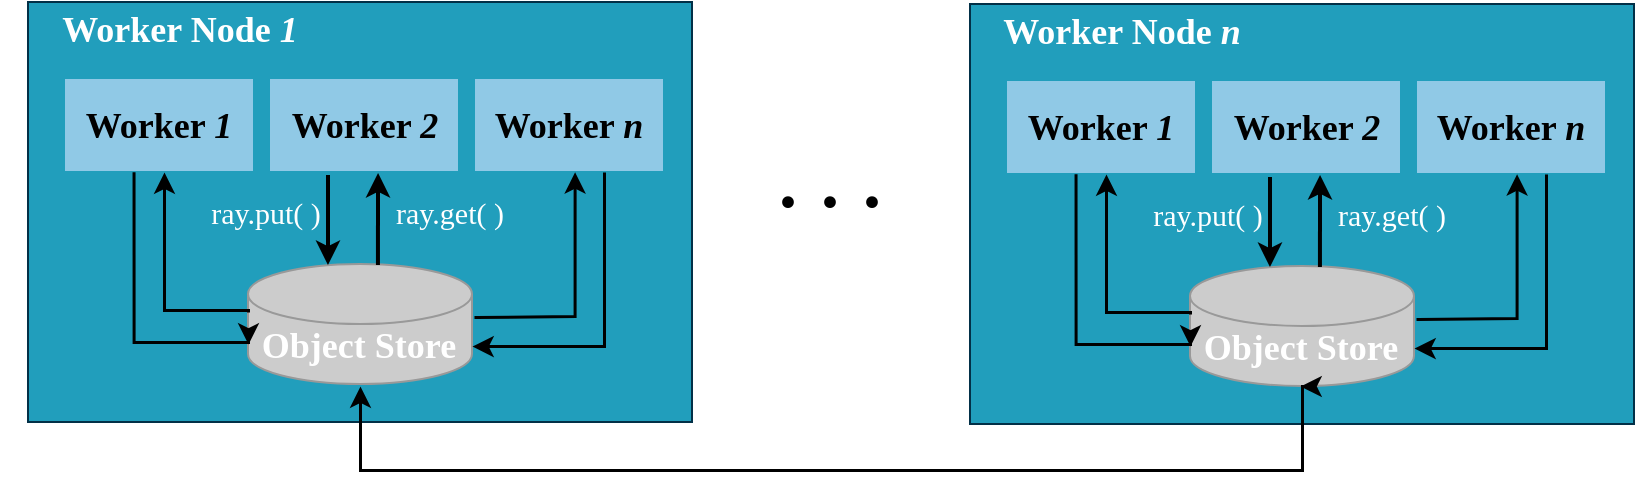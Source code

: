 <mxfile version="22.1.11" type="device">
  <diagram name="第 1 页" id="8zouSgYXD5k99NbAxjx4">
    <mxGraphModel dx="1060" dy="686" grid="0" gridSize="10" guides="1" tooltips="1" connect="1" arrows="1" fold="1" page="1" pageScale="1" pageWidth="1169" pageHeight="1654" math="0" shadow="0">
      <root>
        <mxCell id="0" />
        <mxCell id="1" parent="0" />
        <mxCell id="el8Odf3a0tu2JMzaAIEp-1" value="" style="rounded=0;whiteSpace=wrap;html=1;strokeColor=#023047;fillColor=#219EBC;" vertex="1" parent="1">
          <mxGeometry x="97" y="170" width="332" height="210" as="geometry" />
        </mxCell>
        <mxCell id="el8Odf3a0tu2JMzaAIEp-3" value="&lt;font style=&quot;font-size: 18px;&quot; face=&quot;Times New Roman&quot;&gt;&lt;b&gt;Worker &lt;i&gt;1&lt;/i&gt;&lt;/b&gt;&lt;/font&gt;" style="rounded=0;whiteSpace=wrap;html=1;fillColor=#90C9E6;strokeColor=#219EBC;" vertex="1" parent="1">
          <mxGeometry x="115" y="208" width="95" height="47" as="geometry" />
        </mxCell>
        <mxCell id="el8Odf3a0tu2JMzaAIEp-6" value="&lt;b style=&quot;border-color: var(--border-color); font-family: &amp;quot;Times New Roman&amp;quot;; font-size: 18px;&quot;&gt;Worker &lt;i&gt;2&lt;/i&gt;&lt;/b&gt;" style="rounded=0;whiteSpace=wrap;html=1;fillColor=#90C9E6;strokeColor=#219EBC;" vertex="1" parent="1">
          <mxGeometry x="217.5" y="208" width="95" height="47" as="geometry" />
        </mxCell>
        <mxCell id="el8Odf3a0tu2JMzaAIEp-7" value="&lt;b style=&quot;border-color: var(--border-color); font-family: &amp;quot;Times New Roman&amp;quot;; font-size: 18px;&quot;&gt;Worker &lt;i&gt;n&lt;/i&gt;&lt;/b&gt;" style="rounded=0;whiteSpace=wrap;html=1;fillColor=#90C9E6;strokeColor=#219EBC;" vertex="1" parent="1">
          <mxGeometry x="320" y="208" width="95" height="47" as="geometry" />
        </mxCell>
        <mxCell id="el8Odf3a0tu2JMzaAIEp-8" value="&lt;font color=&quot;#ffffff&quot; style=&quot;font-size: 18px;&quot; face=&quot;Times New Roman&quot;&gt;&lt;b&gt;Worker Node &lt;i&gt;1&lt;/i&gt;&lt;/b&gt;&lt;/font&gt;" style="text;html=1;strokeColor=none;fillColor=none;align=center;verticalAlign=middle;whiteSpace=wrap;rounded=0;" vertex="1" parent="1">
          <mxGeometry x="83" y="169" width="180" height="30" as="geometry" />
        </mxCell>
        <mxCell id="el8Odf3a0tu2JMzaAIEp-9" value="" style="shape=cylinder3;whiteSpace=wrap;html=1;boundedLbl=1;backgroundOutline=1;size=15;fillColor=#CCCCCC;strokeColor=#999999;" vertex="1" parent="1">
          <mxGeometry x="207" y="301" width="112" height="60" as="geometry" />
        </mxCell>
        <mxCell id="el8Odf3a0tu2JMzaAIEp-10" value="&lt;font color=&quot;#ffffff&quot; style=&quot;font-size: 18px;&quot; face=&quot;Times New Roman&quot;&gt;&lt;b&gt;Object Store&lt;/b&gt;&lt;/font&gt;" style="text;html=1;strokeColor=none;fillColor=none;align=center;verticalAlign=middle;whiteSpace=wrap;rounded=0;" vertex="1" parent="1">
          <mxGeometry x="207" y="327" width="111" height="30" as="geometry" />
        </mxCell>
        <mxCell id="el8Odf3a0tu2JMzaAIEp-11" value="" style="endArrow=classic;html=1;rounded=0;entryX=0.357;entryY=0.025;entryDx=0;entryDy=0;entryPerimeter=0;strokeWidth=2;" edge="1" parent="1">
          <mxGeometry width="50" height="50" relative="1" as="geometry">
            <mxPoint x="247" y="256.5" as="sourcePoint" />
            <mxPoint x="246.984" y="301.5" as="targetPoint" />
          </mxGeometry>
        </mxCell>
        <mxCell id="el8Odf3a0tu2JMzaAIEp-15" value="" style="endArrow=classic;html=1;rounded=0;strokeWidth=2;entryX=0.574;entryY=0.989;entryDx=0;entryDy=0;entryPerimeter=0;exitX=0.58;exitY=-0.008;exitDx=0;exitDy=0;exitPerimeter=0;" edge="1" parent="1">
          <mxGeometry width="50" height="50" relative="1" as="geometry">
            <mxPoint x="271.96" y="301.52" as="sourcePoint" />
            <mxPoint x="272.03" y="255.483" as="targetPoint" />
          </mxGeometry>
        </mxCell>
        <mxCell id="el8Odf3a0tu2JMzaAIEp-18" value="&lt;font color=&quot;#ffffff&quot; style=&quot;font-size: 15px;&quot; face=&quot;Times New Roman&quot;&gt;ray.put( )&lt;/font&gt;" style="text;html=1;strokeColor=none;fillColor=none;align=center;verticalAlign=middle;whiteSpace=wrap;rounded=0;" vertex="1" parent="1">
          <mxGeometry x="186" y="257" width="60" height="36" as="geometry" />
        </mxCell>
        <mxCell id="el8Odf3a0tu2JMzaAIEp-19" value="&lt;font color=&quot;#ffffff&quot; style=&quot;font-size: 15px;&quot; face=&quot;Times New Roman&quot;&gt;ray.get( )&lt;/font&gt;" style="text;html=1;strokeColor=none;fillColor=none;align=center;verticalAlign=middle;whiteSpace=wrap;rounded=0;" vertex="1" parent="1">
          <mxGeometry x="278" y="257" width="60" height="36" as="geometry" />
        </mxCell>
        <mxCell id="el8Odf3a0tu2JMzaAIEp-21" value="" style="endArrow=classic;html=1;rounded=0;edgeStyle=orthogonalEdgeStyle;entryX=0.519;entryY=0.977;entryDx=0;entryDy=0;entryPerimeter=0;strokeWidth=1.5;" edge="1" parent="1">
          <mxGeometry width="50" height="50" relative="1" as="geometry">
            <mxPoint x="320" y="327.51" as="sourcePoint" />
            <mxPoint x="370.305" y="254.919" as="targetPoint" />
            <Array as="points">
              <mxPoint x="321" y="328" />
              <mxPoint x="370" y="327" />
            </Array>
          </mxGeometry>
        </mxCell>
        <mxCell id="el8Odf3a0tu2JMzaAIEp-26" value="" style="endArrow=classic;html=1;rounded=0;edgeStyle=orthogonalEdgeStyle;strokeWidth=1.5;" edge="1" parent="1">
          <mxGeometry width="50" height="50" relative="1" as="geometry">
            <mxPoint x="385" y="255" as="sourcePoint" />
            <mxPoint x="319" y="342.027" as="targetPoint" />
            <Array as="points">
              <mxPoint x="385" y="255" />
              <mxPoint x="385" y="342" />
            </Array>
          </mxGeometry>
        </mxCell>
        <mxCell id="el8Odf3a0tu2JMzaAIEp-30" value="" style="endArrow=classic;html=1;rounded=0;edgeStyle=orthogonalEdgeStyle;exitX=0;exitY=0;exitDx=0;exitDy=0;strokeWidth=1.5;" edge="1" parent="1">
          <mxGeometry width="50" height="50" relative="1" as="geometry">
            <mxPoint x="207" y="325" as="sourcePoint" />
            <mxPoint x="165" y="255" as="targetPoint" />
            <Array as="points">
              <mxPoint x="165" y="324" />
            </Array>
          </mxGeometry>
        </mxCell>
        <mxCell id="el8Odf3a0tu2JMzaAIEp-31" value="" style="endArrow=classic;html=1;rounded=0;edgeStyle=orthogonalEdgeStyle;exitX=0.366;exitY=0.997;exitDx=0;exitDy=0;exitPerimeter=0;strokeWidth=1.5;" edge="1" parent="1" source="el8Odf3a0tu2JMzaAIEp-3">
          <mxGeometry width="50" height="50" relative="1" as="geometry">
            <mxPoint x="157" y="391" as="sourcePoint" />
            <mxPoint x="207" y="341" as="targetPoint" />
            <Array as="points">
              <mxPoint x="150" y="340" />
              <mxPoint x="207" y="340" />
            </Array>
          </mxGeometry>
        </mxCell>
        <mxCell id="el8Odf3a0tu2JMzaAIEp-33" value="&lt;font style=&quot;font-size: 36px;&quot; face=&quot;Times New Roman&quot;&gt;&lt;b style=&quot;&quot;&gt;· · ·&lt;/b&gt;&lt;/font&gt;" style="text;html=1;strokeColor=none;fillColor=none;align=center;verticalAlign=middle;whiteSpace=wrap;rounded=0;" vertex="1" parent="1">
          <mxGeometry x="468" y="255" width="60" height="30" as="geometry" />
        </mxCell>
        <mxCell id="el8Odf3a0tu2JMzaAIEp-34" value="" style="rounded=0;whiteSpace=wrap;html=1;strokeColor=#023047;fillColor=#219EBC;" vertex="1" parent="1">
          <mxGeometry x="568" y="171" width="332" height="210" as="geometry" />
        </mxCell>
        <mxCell id="el8Odf3a0tu2JMzaAIEp-35" value="&lt;font style=&quot;font-size: 18px;&quot; face=&quot;Times New Roman&quot;&gt;&lt;b&gt;Worker &lt;i&gt;1&lt;/i&gt;&lt;/b&gt;&lt;/font&gt;" style="rounded=0;whiteSpace=wrap;html=1;fillColor=#90C9E6;strokeColor=#219EBC;" vertex="1" parent="1">
          <mxGeometry x="586" y="209" width="95" height="47" as="geometry" />
        </mxCell>
        <mxCell id="el8Odf3a0tu2JMzaAIEp-36" value="&lt;b style=&quot;border-color: var(--border-color); font-family: &amp;quot;Times New Roman&amp;quot;; font-size: 18px;&quot;&gt;Worker &lt;i&gt;2&lt;/i&gt;&lt;/b&gt;" style="rounded=0;whiteSpace=wrap;html=1;fillColor=#90C9E6;strokeColor=#219EBC;" vertex="1" parent="1">
          <mxGeometry x="688.5" y="209" width="95" height="47" as="geometry" />
        </mxCell>
        <mxCell id="el8Odf3a0tu2JMzaAIEp-37" value="&lt;b style=&quot;border-color: var(--border-color); font-family: &amp;quot;Times New Roman&amp;quot;; font-size: 18px;&quot;&gt;Worker &lt;i&gt;n&lt;/i&gt;&lt;/b&gt;" style="rounded=0;whiteSpace=wrap;html=1;fillColor=#90C9E6;strokeColor=#219EBC;" vertex="1" parent="1">
          <mxGeometry x="791" y="209" width="95" height="47" as="geometry" />
        </mxCell>
        <mxCell id="el8Odf3a0tu2JMzaAIEp-38" value="&lt;font color=&quot;#ffffff&quot; style=&quot;font-size: 18px;&quot; face=&quot;Times New Roman&quot;&gt;&lt;b&gt;Worker Node &lt;i&gt;n&lt;/i&gt;&lt;/b&gt;&lt;/font&gt;" style="text;html=1;strokeColor=none;fillColor=none;align=center;verticalAlign=middle;whiteSpace=wrap;rounded=0;" vertex="1" parent="1">
          <mxGeometry x="554" y="170" width="180" height="30" as="geometry" />
        </mxCell>
        <mxCell id="el8Odf3a0tu2JMzaAIEp-39" value="" style="shape=cylinder3;whiteSpace=wrap;html=1;boundedLbl=1;backgroundOutline=1;size=15;fillColor=#CCCCCC;strokeColor=#999999;" vertex="1" parent="1">
          <mxGeometry x="678" y="302" width="112" height="60" as="geometry" />
        </mxCell>
        <mxCell id="el8Odf3a0tu2JMzaAIEp-40" value="&lt;font color=&quot;#ffffff&quot; style=&quot;font-size: 18px;&quot; face=&quot;Times New Roman&quot;&gt;&lt;b&gt;Object Store&lt;/b&gt;&lt;/font&gt;" style="text;html=1;strokeColor=none;fillColor=none;align=center;verticalAlign=middle;whiteSpace=wrap;rounded=0;" vertex="1" parent="1">
          <mxGeometry x="678" y="328" width="111" height="30" as="geometry" />
        </mxCell>
        <mxCell id="el8Odf3a0tu2JMzaAIEp-41" value="" style="endArrow=classic;html=1;rounded=0;entryX=0.357;entryY=0.025;entryDx=0;entryDy=0;entryPerimeter=0;strokeWidth=2;" edge="1" parent="1">
          <mxGeometry width="50" height="50" relative="1" as="geometry">
            <mxPoint x="718" y="257.5" as="sourcePoint" />
            <mxPoint x="717.984" y="302.5" as="targetPoint" />
          </mxGeometry>
        </mxCell>
        <mxCell id="el8Odf3a0tu2JMzaAIEp-42" value="" style="endArrow=classic;html=1;rounded=0;strokeWidth=2;entryX=0.574;entryY=0.989;entryDx=0;entryDy=0;entryPerimeter=0;exitX=0.58;exitY=-0.008;exitDx=0;exitDy=0;exitPerimeter=0;" edge="1" parent="1">
          <mxGeometry width="50" height="50" relative="1" as="geometry">
            <mxPoint x="742.96" y="302.52" as="sourcePoint" />
            <mxPoint x="743.03" y="256.483" as="targetPoint" />
          </mxGeometry>
        </mxCell>
        <mxCell id="el8Odf3a0tu2JMzaAIEp-43" value="&lt;font color=&quot;#ffffff&quot; style=&quot;font-size: 15px;&quot; face=&quot;Times New Roman&quot;&gt;ray.put( )&lt;/font&gt;" style="text;html=1;strokeColor=none;fillColor=none;align=center;verticalAlign=middle;whiteSpace=wrap;rounded=0;" vertex="1" parent="1">
          <mxGeometry x="657" y="258" width="60" height="36" as="geometry" />
        </mxCell>
        <mxCell id="el8Odf3a0tu2JMzaAIEp-44" value="&lt;font color=&quot;#ffffff&quot; style=&quot;font-size: 15px;&quot; face=&quot;Times New Roman&quot;&gt;ray.get( )&lt;/font&gt;" style="text;html=1;strokeColor=none;fillColor=none;align=center;verticalAlign=middle;whiteSpace=wrap;rounded=0;" vertex="1" parent="1">
          <mxGeometry x="749" y="258" width="60" height="36" as="geometry" />
        </mxCell>
        <mxCell id="el8Odf3a0tu2JMzaAIEp-45" value="" style="endArrow=classic;html=1;rounded=0;edgeStyle=orthogonalEdgeStyle;entryX=0.519;entryY=0.977;entryDx=0;entryDy=0;entryPerimeter=0;strokeWidth=1.5;" edge="1" parent="1">
          <mxGeometry width="50" height="50" relative="1" as="geometry">
            <mxPoint x="791" y="328.51" as="sourcePoint" />
            <mxPoint x="841.305" y="255.919" as="targetPoint" />
            <Array as="points">
              <mxPoint x="792" y="329" />
              <mxPoint x="841" y="328" />
            </Array>
          </mxGeometry>
        </mxCell>
        <mxCell id="el8Odf3a0tu2JMzaAIEp-46" value="" style="endArrow=classic;html=1;rounded=0;edgeStyle=orthogonalEdgeStyle;strokeWidth=1.5;" edge="1" parent="1">
          <mxGeometry width="50" height="50" relative="1" as="geometry">
            <mxPoint x="856" y="256" as="sourcePoint" />
            <mxPoint x="790" y="343.027" as="targetPoint" />
            <Array as="points">
              <mxPoint x="856" y="256" />
              <mxPoint x="856" y="343" />
            </Array>
          </mxGeometry>
        </mxCell>
        <mxCell id="el8Odf3a0tu2JMzaAIEp-47" value="" style="endArrow=classic;html=1;rounded=0;edgeStyle=orthogonalEdgeStyle;exitX=0;exitY=0;exitDx=0;exitDy=0;strokeWidth=1.5;" edge="1" parent="1">
          <mxGeometry width="50" height="50" relative="1" as="geometry">
            <mxPoint x="678" y="326" as="sourcePoint" />
            <mxPoint x="636" y="256" as="targetPoint" />
            <Array as="points">
              <mxPoint x="636" y="325" />
            </Array>
          </mxGeometry>
        </mxCell>
        <mxCell id="el8Odf3a0tu2JMzaAIEp-48" value="" style="endArrow=classic;html=1;rounded=0;edgeStyle=orthogonalEdgeStyle;exitX=0.366;exitY=0.997;exitDx=0;exitDy=0;exitPerimeter=0;strokeWidth=1.5;" edge="1" parent="1" source="el8Odf3a0tu2JMzaAIEp-35">
          <mxGeometry width="50" height="50" relative="1" as="geometry">
            <mxPoint x="628" y="392" as="sourcePoint" />
            <mxPoint x="678" y="342" as="targetPoint" />
            <Array as="points">
              <mxPoint x="621" y="341" />
              <mxPoint x="678" y="341" />
            </Array>
          </mxGeometry>
        </mxCell>
        <mxCell id="el8Odf3a0tu2JMzaAIEp-49" value="" style="endArrow=classic;startArrow=classic;html=1;rounded=0;edgeStyle=orthogonalEdgeStyle;strokeWidth=1.5;" edge="1" parent="1">
          <mxGeometry width="50" height="50" relative="1" as="geometry">
            <mxPoint x="263" y="362" as="sourcePoint" />
            <mxPoint x="733" y="362" as="targetPoint" />
            <Array as="points">
              <mxPoint x="263" y="404" />
              <mxPoint x="734" y="404" />
              <mxPoint x="734" y="362" />
            </Array>
          </mxGeometry>
        </mxCell>
      </root>
    </mxGraphModel>
  </diagram>
</mxfile>
